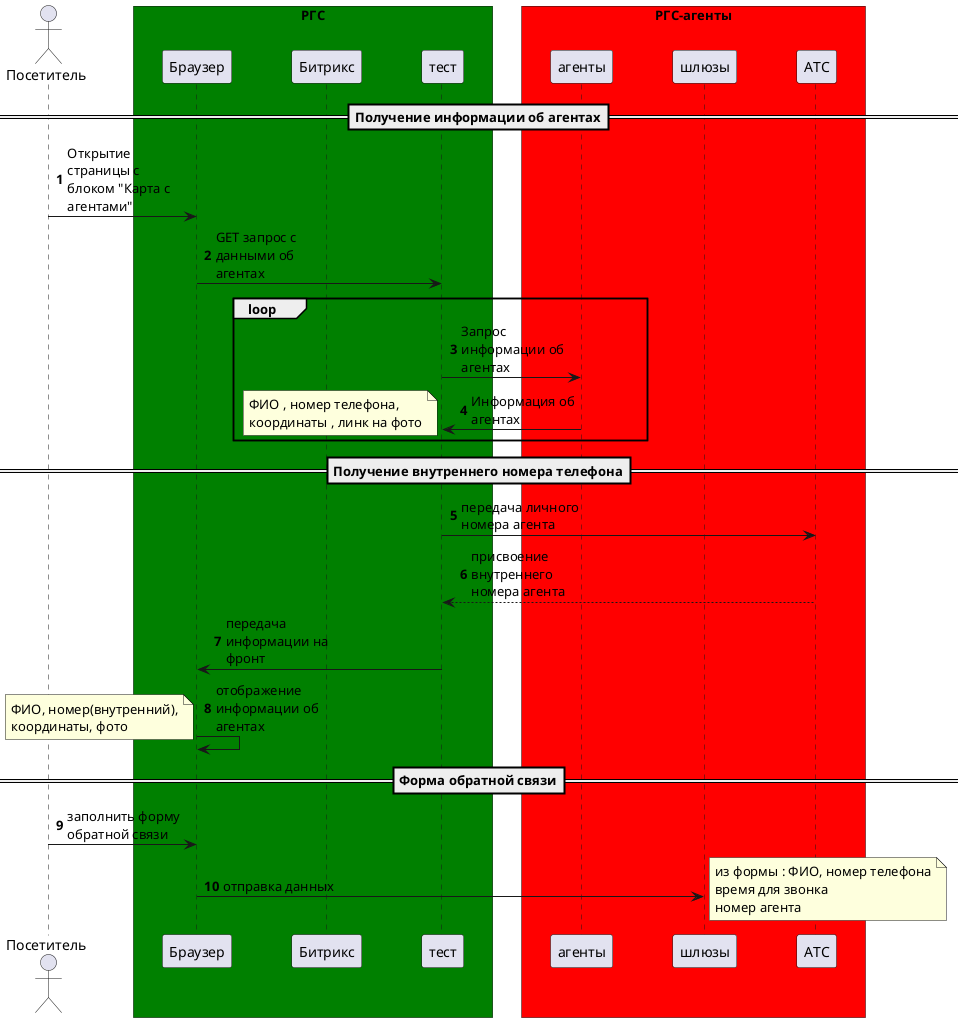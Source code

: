 @startuml Test
autonumber
skinparam maxMessageSize 120
skinparam BoxPadding 0
skinparam ParticipantPadding 25

==Получение информации об агентах==
 actor Посетитель as A
box "РГС" #Green 
    participant "Браузер" as B
    participant "Битрикс" as C
    participant "тест" as D
end box 

box "РГС-агенты" #Red
    participant "агенты" as E
    participant "шлюзы" as F
    participant "АТС" as G
end box

A -> B : Открытие страницы с блоком "Карта с агентами"
B -> D : GET запрос с данными об агентах
loop
D->E : Запрос информации об агентах
E->D : Информация об агентах

note left
ФИО , номер телефона,
координаты , линк на фото
end note
end
==Получение внутреннего номера телефона==

D->G : передача личного номера агента
G-->D : присвоение внутреннего номера агента
D->B : передача информации на фронт
B->B : отображение информации об агентах

note left
ФИО, номер(внутренний),
координаты, фото
end note

==Форма обратной связи==
A -> B : заполнить форму обратной связи
B->F : отправка данных
note right
из формы : ФИО, номер телефона
время для звонка
номер агента
end note
@enduml